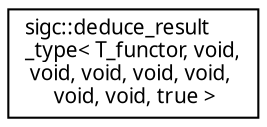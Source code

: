 digraph "Graphical Class Hierarchy"
{
  edge [fontname="Sans",fontsize="10",labelfontname="Sans",labelfontsize="10"];
  node [fontname="Sans",fontsize="10",shape=record];
  rankdir="LR";
  Node1 [label="sigc::deduce_result\l_type\< T_functor, void,\l void, void, void, void,\l void, void, true \>",height=0.2,width=0.4,color="black", fillcolor="white", style="filled",URL="$structsigc_1_1deduce__result__type_3_01T__functor_00_01void_00_01void_00_01void_00_01void_00_01vdb2f9f83b3eba2baeb19678a790211a3.html",tooltip="Deduce the return type of a functor."];
}
